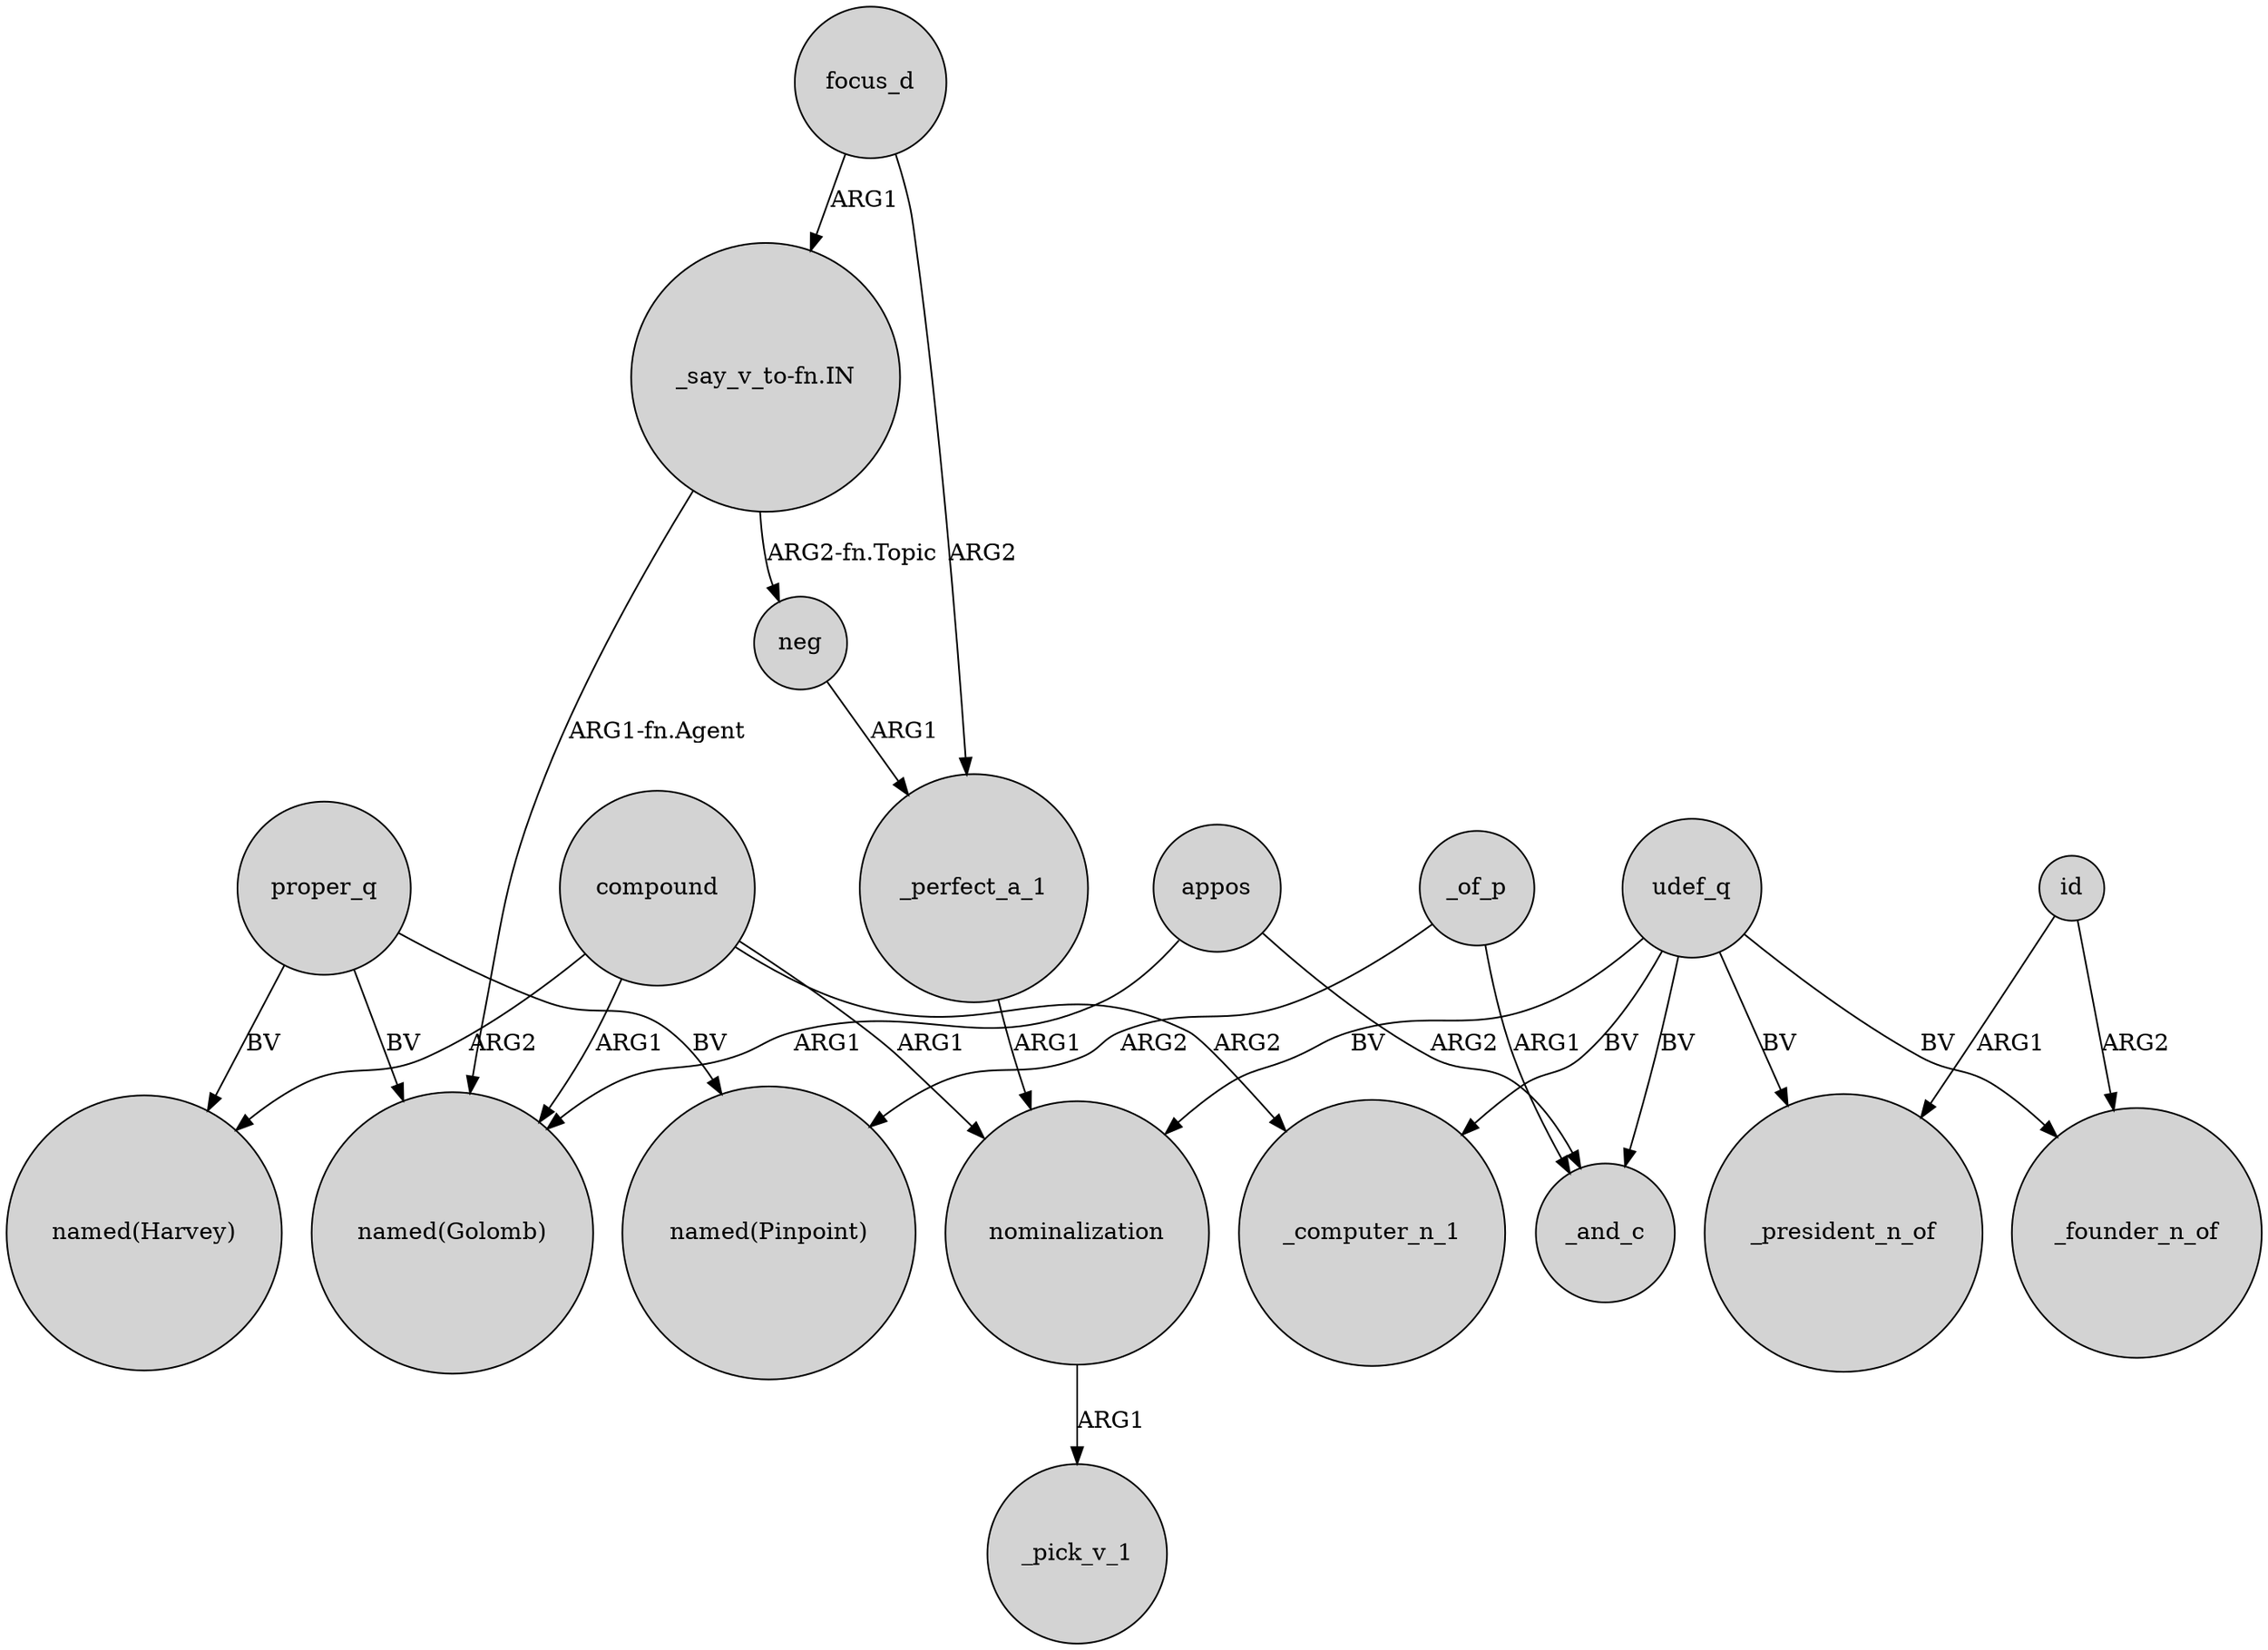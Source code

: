 digraph {
	node [shape=circle style=filled]
	"_say_v_to-fn.IN" -> "named(Golomb)" [label="ARG1-fn.Agent"]
	nominalization -> _pick_v_1 [label=ARG1]
	neg -> _perfect_a_1 [label=ARG1]
	id -> _president_n_of [label=ARG1]
	udef_q -> _founder_n_of [label=BV]
	proper_q -> "named(Golomb)" [label=BV]
	udef_q -> _computer_n_1 [label=BV]
	id -> _founder_n_of [label=ARG2]
	_perfect_a_1 -> nominalization [label=ARG1]
	compound -> _computer_n_1 [label=ARG2]
	compound -> "named(Harvey)" [label=ARG2]
	_of_p -> "named(Pinpoint)" [label=ARG2]
	appos -> "named(Golomb)" [label=ARG1]
	appos -> _and_c [label=ARG2]
	udef_q -> _president_n_of [label=BV]
	focus_d -> _perfect_a_1 [label=ARG2]
	_of_p -> _and_c [label=ARG1]
	udef_q -> nominalization [label=BV]
	proper_q -> "named(Pinpoint)" [label=BV]
	"_say_v_to-fn.IN" -> neg [label="ARG2-fn.Topic"]
	compound -> "named(Golomb)" [label=ARG1]
	udef_q -> _and_c [label=BV]
	compound -> nominalization [label=ARG1]
	focus_d -> "_say_v_to-fn.IN" [label=ARG1]
	proper_q -> "named(Harvey)" [label=BV]
}
